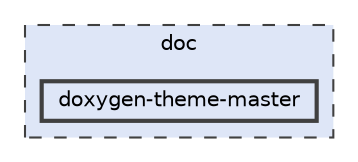 digraph "doc/doxygen-theme-master"
{
 // LATEX_PDF_SIZE
  bgcolor="transparent";
  edge [fontname=Helvetica,fontsize=10,labelfontname=Helvetica,labelfontsize=10];
  node [fontname=Helvetica,fontsize=10,shape=box,height=0.2,width=0.4];
  compound=true
  subgraph clusterdir_e68e8157741866f444e17edd764ebbae {
    graph [ bgcolor="#dee6f7", pencolor="grey25", label="doc", fontname=Helvetica,fontsize=10 style="filled,dashed", URL="dir_e68e8157741866f444e17edd764ebbae.html",tooltip=""]
  dir_a19d127c145ddecf17b9bd1d3f16b285 [label="doxygen-theme-master", fillcolor="#dee6f7", color="grey25", style="filled,bold", URL="dir_a19d127c145ddecf17b9bd1d3f16b285.html",tooltip=""];
  }
}
